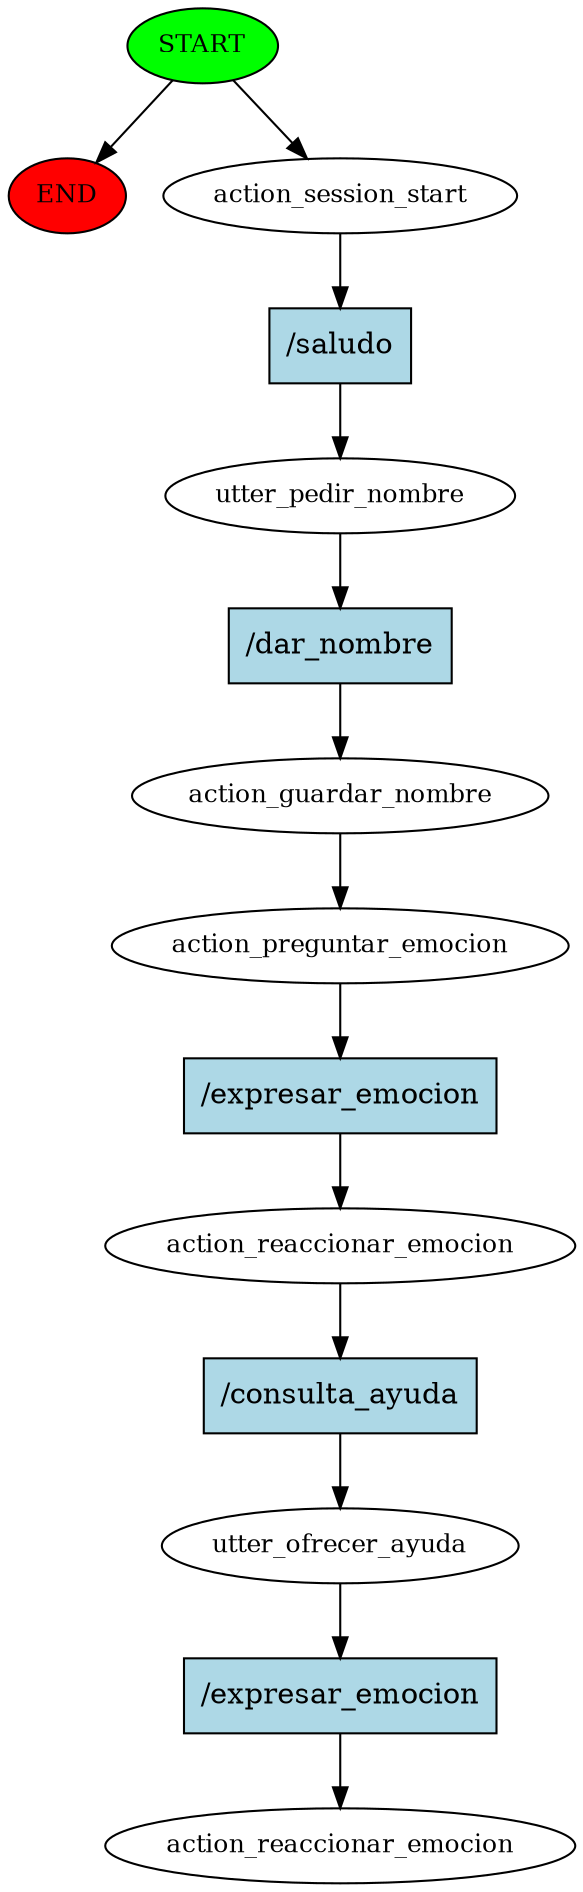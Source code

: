digraph  {
0 [class="start active", fillcolor=green, fontsize=12, label=START, style=filled];
"-1" [class=end, fillcolor=red, fontsize=12, label=END, style=filled];
1 [class=active, fontsize=12, label=action_session_start];
2 [class=active, fontsize=12, label=utter_pedir_nombre];
3 [class=active, fontsize=12, label=action_guardar_nombre];
4 [class=active, fontsize=12, label=action_preguntar_emocion];
5 [class=active, fontsize=12, label=action_reaccionar_emocion];
6 [class=active, fontsize=12, label=utter_ofrecer_ayuda];
7 [class="dashed active", fontsize=12, label=action_reaccionar_emocion];
8 [class="intent active", fillcolor=lightblue, label="/saludo", shape=rect, style=filled];
9 [class="intent active", fillcolor=lightblue, label="/dar_nombre", shape=rect, style=filled];
10 [class="intent active", fillcolor=lightblue, label="/expresar_emocion", shape=rect, style=filled];
11 [class="intent active", fillcolor=lightblue, label="/consulta_ayuda", shape=rect, style=filled];
12 [class="intent active", fillcolor=lightblue, label="/expresar_emocion", shape=rect, style=filled];
0 -> "-1"  [class="", key=NONE, label=""];
0 -> 1  [class=active, key=NONE, label=""];
1 -> 8  [class=active, key=0];
2 -> 9  [class=active, key=0];
3 -> 4  [class=active, key=NONE, label=""];
4 -> 10  [class=active, key=0];
5 -> 11  [class=active, key=0];
6 -> 12  [class=active, key=0];
8 -> 2  [class=active, key=0];
9 -> 3  [class=active, key=0];
10 -> 5  [class=active, key=0];
11 -> 6  [class=active, key=0];
12 -> 7  [class=active, key=0];
}
